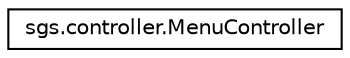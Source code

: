 digraph "Graphical Class Hierarchy"
{
  edge [fontname="Helvetica",fontsize="10",labelfontname="Helvetica",labelfontsize="10"];
  node [fontname="Helvetica",fontsize="10",shape=record];
  rankdir="LR";
  Node1 [label="sgs.controller.MenuController",height=0.2,width=0.4,color="black", fillcolor="white", style="filled",URL="$classsgs_1_1controller_1_1_menu_controller.html"];
}
